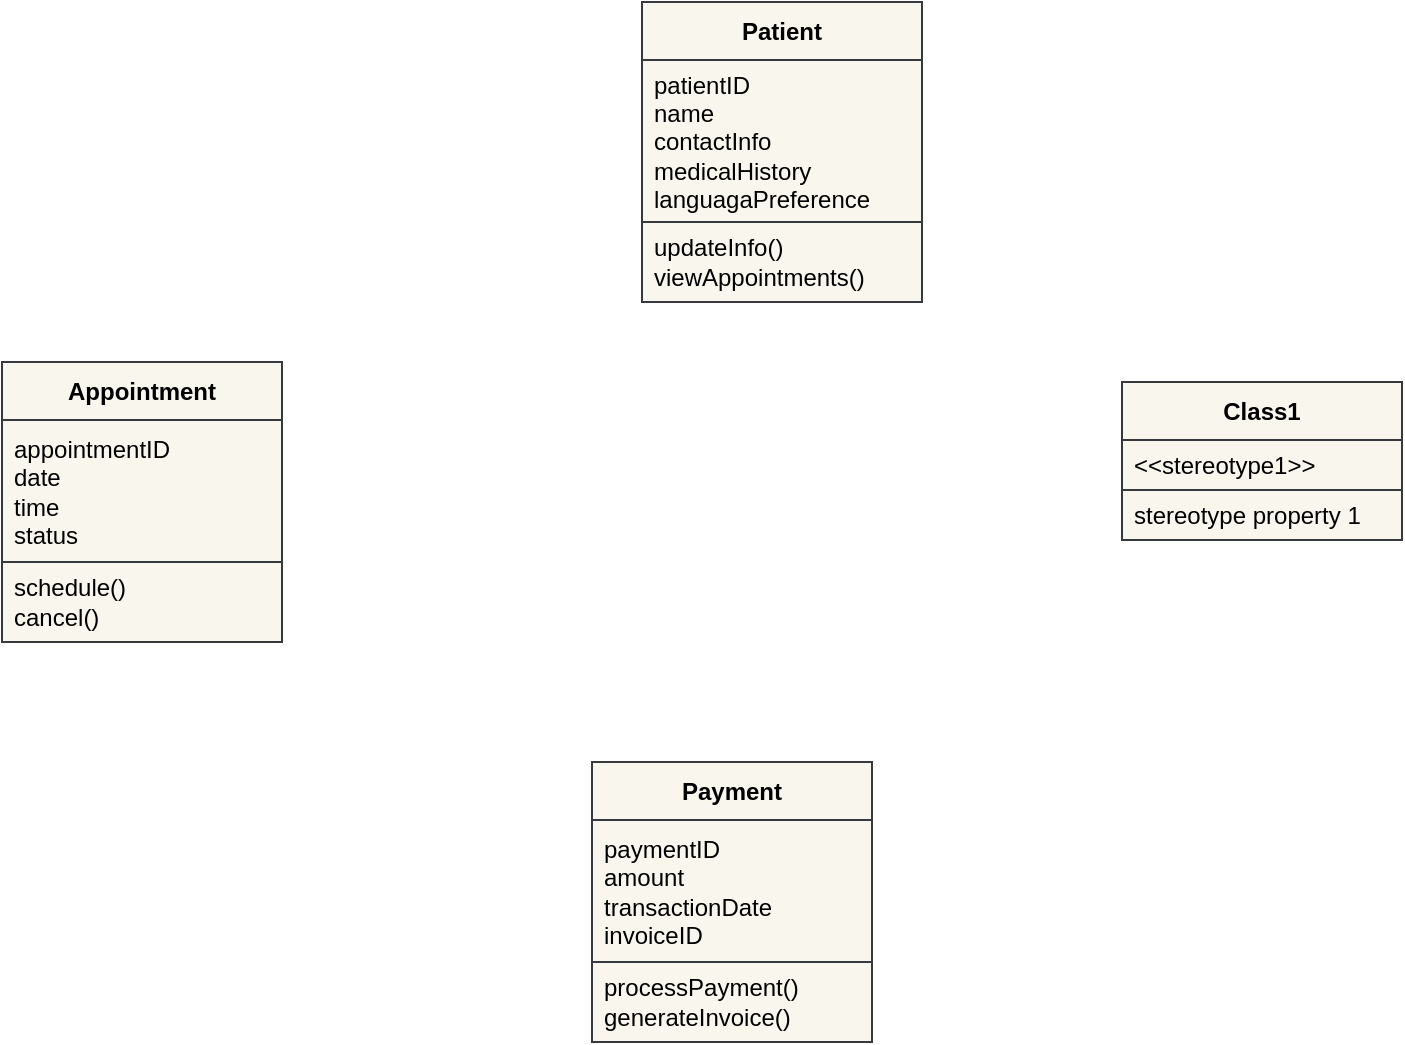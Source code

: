 <mxfile version="24.7.16">
  <diagram name="Page-1" id="CiEpF2mk8jYMDEaQvKSh">
    <mxGraphModel dx="1114" dy="558" grid="1" gridSize="10" guides="1" tooltips="1" connect="1" arrows="1" fold="1" page="1" pageScale="1" pageWidth="850" pageHeight="1100" math="0" shadow="0">
      <root>
        <mxCell id="0" />
        <mxCell id="1" parent="0" />
        <mxCell id="2mT9ct9FgK3Su220gox4-1" value="Patient" style="swimlane;fontStyle=1;align=center;verticalAlign=middle;childLayout=stackLayout;horizontal=1;startSize=29;horizontalStack=0;resizeParent=1;resizeParentMax=0;resizeLast=0;collapsible=0;marginBottom=0;html=1;whiteSpace=wrap;fillColor=#f9f7ed;strokeColor=#36393d;" vertex="1" parent="1">
          <mxGeometry x="380" y="60" width="140" height="150" as="geometry" />
        </mxCell>
        <mxCell id="2mT9ct9FgK3Su220gox4-2" value="patientID&lt;div&gt;name&lt;/div&gt;&lt;div&gt;contactInfo&lt;/div&gt;&lt;div&gt;medicalHistory&lt;/div&gt;&lt;div&gt;languagaPreference&lt;/div&gt;" style="text;html=1;strokeColor=#36393d;fillColor=#f9f7ed;align=left;verticalAlign=middle;spacingLeft=4;spacingRight=4;overflow=hidden;rotatable=0;points=[[0,0.5],[1,0.5]];portConstraint=eastwest;whiteSpace=wrap;" vertex="1" parent="2mT9ct9FgK3Su220gox4-1">
          <mxGeometry y="29" width="140" height="81" as="geometry" />
        </mxCell>
        <mxCell id="2mT9ct9FgK3Su220gox4-3" value="updateInfo()&lt;div&gt;viewAppointments()&lt;/div&gt;" style="text;html=1;strokeColor=#36393d;fillColor=#f9f7ed;align=left;verticalAlign=middle;spacingLeft=4;spacingRight=4;overflow=hidden;rotatable=0;points=[[0,0.5],[1,0.5]];portConstraint=eastwest;whiteSpace=wrap;" vertex="1" parent="2mT9ct9FgK3Su220gox4-1">
          <mxGeometry y="110" width="140" height="40" as="geometry" />
        </mxCell>
        <mxCell id="2mT9ct9FgK3Su220gox4-4" value="Appointment" style="swimlane;fontStyle=1;align=center;verticalAlign=middle;childLayout=stackLayout;horizontal=1;startSize=29;horizontalStack=0;resizeParent=1;resizeParentMax=0;resizeLast=0;collapsible=0;marginBottom=0;html=1;whiteSpace=wrap;fillColor=#f9f7ed;strokeColor=#36393d;" vertex="1" parent="1">
          <mxGeometry x="60" y="240" width="140" height="140" as="geometry" />
        </mxCell>
        <mxCell id="2mT9ct9FgK3Su220gox4-5" value="appointmentID&lt;div&gt;date&lt;/div&gt;&lt;div&gt;time&lt;/div&gt;&lt;div&gt;status&lt;/div&gt;" style="text;html=1;strokeColor=#36393d;fillColor=#f9f7ed;align=left;verticalAlign=middle;spacingLeft=4;spacingRight=4;overflow=hidden;rotatable=0;points=[[0,0.5],[1,0.5]];portConstraint=eastwest;whiteSpace=wrap;" vertex="1" parent="2mT9ct9FgK3Su220gox4-4">
          <mxGeometry y="29" width="140" height="71" as="geometry" />
        </mxCell>
        <mxCell id="2mT9ct9FgK3Su220gox4-6" value="schedule()&lt;div&gt;cancel()&lt;/div&gt;" style="text;html=1;strokeColor=#36393d;fillColor=#f9f7ed;align=left;verticalAlign=middle;spacingLeft=4;spacingRight=4;overflow=hidden;rotatable=0;points=[[0,0.5],[1,0.5]];portConstraint=eastwest;whiteSpace=wrap;" vertex="1" parent="2mT9ct9FgK3Su220gox4-4">
          <mxGeometry y="100" width="140" height="40" as="geometry" />
        </mxCell>
        <mxCell id="2mT9ct9FgK3Su220gox4-7" value="Payment" style="swimlane;fontStyle=1;align=center;verticalAlign=middle;childLayout=stackLayout;horizontal=1;startSize=29;horizontalStack=0;resizeParent=1;resizeParentMax=0;resizeLast=0;collapsible=0;marginBottom=0;html=1;whiteSpace=wrap;fillColor=#f9f7ed;strokeColor=#36393d;" vertex="1" parent="1">
          <mxGeometry x="355" y="440" width="140" height="140" as="geometry" />
        </mxCell>
        <mxCell id="2mT9ct9FgK3Su220gox4-8" value="paymentID&lt;div&gt;amount&lt;/div&gt;&lt;div&gt;transactionDate&lt;/div&gt;&lt;div&gt;invoiceID&lt;/div&gt;" style="text;html=1;strokeColor=#36393d;fillColor=#f9f7ed;align=left;verticalAlign=middle;spacingLeft=4;spacingRight=4;overflow=hidden;rotatable=0;points=[[0,0.5],[1,0.5]];portConstraint=eastwest;whiteSpace=wrap;" vertex="1" parent="2mT9ct9FgK3Su220gox4-7">
          <mxGeometry y="29" width="140" height="71" as="geometry" />
        </mxCell>
        <mxCell id="2mT9ct9FgK3Su220gox4-9" value="processPayment()&lt;div&gt;generateInvoice()&lt;/div&gt;" style="text;html=1;strokeColor=#36393d;fillColor=#f9f7ed;align=left;verticalAlign=middle;spacingLeft=4;spacingRight=4;overflow=hidden;rotatable=0;points=[[0,0.5],[1,0.5]];portConstraint=eastwest;whiteSpace=wrap;" vertex="1" parent="2mT9ct9FgK3Su220gox4-7">
          <mxGeometry y="100" width="140" height="40" as="geometry" />
        </mxCell>
        <mxCell id="2mT9ct9FgK3Su220gox4-10" value="Class1" style="swimlane;fontStyle=1;align=center;verticalAlign=middle;childLayout=stackLayout;horizontal=1;startSize=29;horizontalStack=0;resizeParent=1;resizeParentMax=0;resizeLast=0;collapsible=0;marginBottom=0;html=1;whiteSpace=wrap;fillColor=#f9f7ed;strokeColor=#36393d;" vertex="1" parent="1">
          <mxGeometry x="620" y="250" width="140" height="79" as="geometry" />
        </mxCell>
        <mxCell id="2mT9ct9FgK3Su220gox4-11" value="&amp;lt;&amp;lt;stereotype1&amp;gt;&amp;gt;" style="text;html=1;strokeColor=#36393d;fillColor=#f9f7ed;align=left;verticalAlign=middle;spacingLeft=4;spacingRight=4;overflow=hidden;rotatable=0;points=[[0,0.5],[1,0.5]];portConstraint=eastwest;whiteSpace=wrap;" vertex="1" parent="2mT9ct9FgK3Su220gox4-10">
          <mxGeometry y="29" width="140" height="25" as="geometry" />
        </mxCell>
        <mxCell id="2mT9ct9FgK3Su220gox4-12" value="stereotype property 1" style="text;html=1;strokeColor=#36393d;fillColor=#f9f7ed;align=left;verticalAlign=middle;spacingLeft=4;spacingRight=4;overflow=hidden;rotatable=0;points=[[0,0.5],[1,0.5]];portConstraint=eastwest;whiteSpace=wrap;" vertex="1" parent="2mT9ct9FgK3Su220gox4-10">
          <mxGeometry y="54" width="140" height="25" as="geometry" />
        </mxCell>
      </root>
    </mxGraphModel>
  </diagram>
</mxfile>
